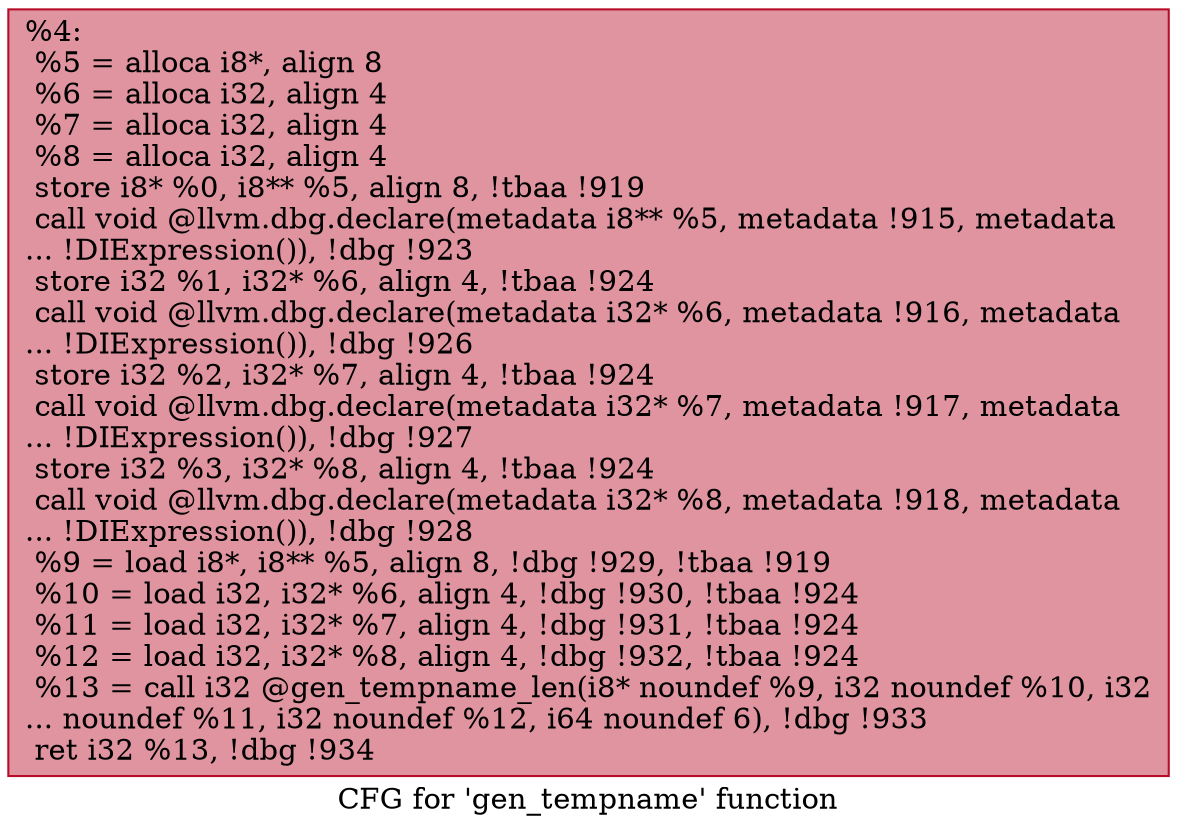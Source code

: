 digraph "CFG for 'gen_tempname' function" {
	label="CFG for 'gen_tempname' function";

	Node0xe069d0 [shape=record,color="#b70d28ff", style=filled, fillcolor="#b70d2870",label="{%4:\l  %5 = alloca i8*, align 8\l  %6 = alloca i32, align 4\l  %7 = alloca i32, align 4\l  %8 = alloca i32, align 4\l  store i8* %0, i8** %5, align 8, !tbaa !919\l  call void @llvm.dbg.declare(metadata i8** %5, metadata !915, metadata\l... !DIExpression()), !dbg !923\l  store i32 %1, i32* %6, align 4, !tbaa !924\l  call void @llvm.dbg.declare(metadata i32* %6, metadata !916, metadata\l... !DIExpression()), !dbg !926\l  store i32 %2, i32* %7, align 4, !tbaa !924\l  call void @llvm.dbg.declare(metadata i32* %7, metadata !917, metadata\l... !DIExpression()), !dbg !927\l  store i32 %3, i32* %8, align 4, !tbaa !924\l  call void @llvm.dbg.declare(metadata i32* %8, metadata !918, metadata\l... !DIExpression()), !dbg !928\l  %9 = load i8*, i8** %5, align 8, !dbg !929, !tbaa !919\l  %10 = load i32, i32* %6, align 4, !dbg !930, !tbaa !924\l  %11 = load i32, i32* %7, align 4, !dbg !931, !tbaa !924\l  %12 = load i32, i32* %8, align 4, !dbg !932, !tbaa !924\l  %13 = call i32 @gen_tempname_len(i8* noundef %9, i32 noundef %10, i32\l... noundef %11, i32 noundef %12, i64 noundef 6), !dbg !933\l  ret i32 %13, !dbg !934\l}"];
}
